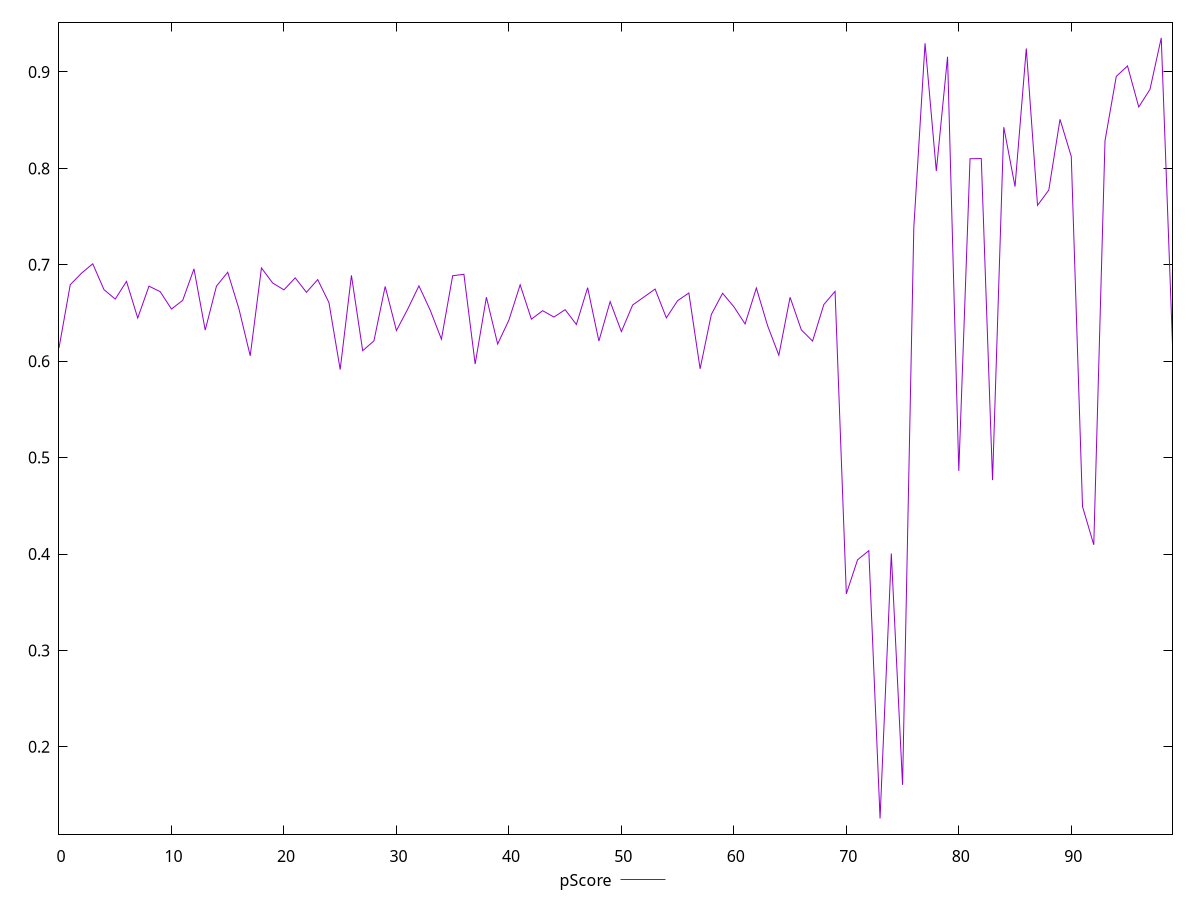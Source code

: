 reset

$pScore <<EOF
0 0.6137884460960155
1 0.6793307861721405
2 0.6912528425066001
3 0.7010333814802174
4 0.6742278870656032
5 0.6644281710459972
6 0.6827908621386315
7 0.6447953799711397
8 0.6778700739855676
9 0.6720628445905104
10 0.6541138194416249
11 0.6631374567952368
12 0.6957899869351267
13 0.6322743917120941
14 0.6779079302824631
15 0.6922678495375854
16 0.6542060540322726
17 0.6055789450520649
18 0.6966834568487823
19 0.6810673877606144
20 0.674029453900896
21 0.6864417277257937
22 0.6714596512112657
23 0.6846436501032109
24 0.6607670123759277
25 0.5913509507700263
26 0.6890007194094483
27 0.6108954436165207
28 0.6210619361482235
29 0.6775559380644045
30 0.631778581678132
31 0.6539550371020362
32 0.6781345459458034
33 0.6530368823335196
34 0.6228675433432203
35 0.6886475426299328
36 0.6901547999217625
37 0.5970449534892548
38 0.6663772356849322
39 0.6178243743057877
40 0.6426243756215283
41 0.6792452352913748
42 0.6436055429671319
43 0.6524062202967165
44 0.6457856476199104
45 0.6534491239163355
46 0.6380412059565936
47 0.6762645325143295
48 0.6208984229326023
49 0.6618048240800802
50 0.6306917148549981
51 0.6582558671462975
52 0.6665457844891312
53 0.6748076029625959
54 0.6449200638693215
55 0.6628142251634899
56 0.6707359168104665
57 0.5920925796694253
58 0.6485428084037612
59 0.6704527187431891
60 0.6564941720077913
61 0.6386724242365964
62 0.6759065118787975
63 0.6368547082460864
64 0.6061983159878327
65 0.6663070392168051
66 0.6324858449836797
67 0.620842974650736
68 0.6587759114676509
69 0.6724204676708583
70 0.3586662404124836
71 0.3940094633305965
72 0.403465628181382
73 0.12564776121160875
74 0.4005289910194024
75 0.16053755028704314
76 0.7385588803567134
77 0.9297737345847581
78 0.7972800765602674
79 0.9157653618578085
80 0.4861702379305215
81 0.8099892030740327
82 0.8101916357898755
83 0.47663227982631695
84 0.8427095752093193
85 0.7811031801790321
86 0.92432248832556
87 0.7616732780344698
88 0.7774690386313592
89 0.8508985449036217
90 0.8123814508519188
91 0.4492629460906764
92 0.4095504174691272
93 0.8287088815535828
94 0.895386866069853
95 0.9062592100451541
96 0.8636845384268154
97 0.8820101460413213
98 0.9353375926139995
99 0.6172631117257056
EOF

set key outside below
set xrange [0:99]
set yrange [0.10945396458356094:0.9515313892420473]
set trange [0.10945396458356094:0.9515313892420473]
set terminal svg size 640, 500 enhanced background rgb 'white'
set output "reprap/first-contentful-paint/samples/pages/pScore/values.svg"

plot $pScore title "pScore" with line

reset
